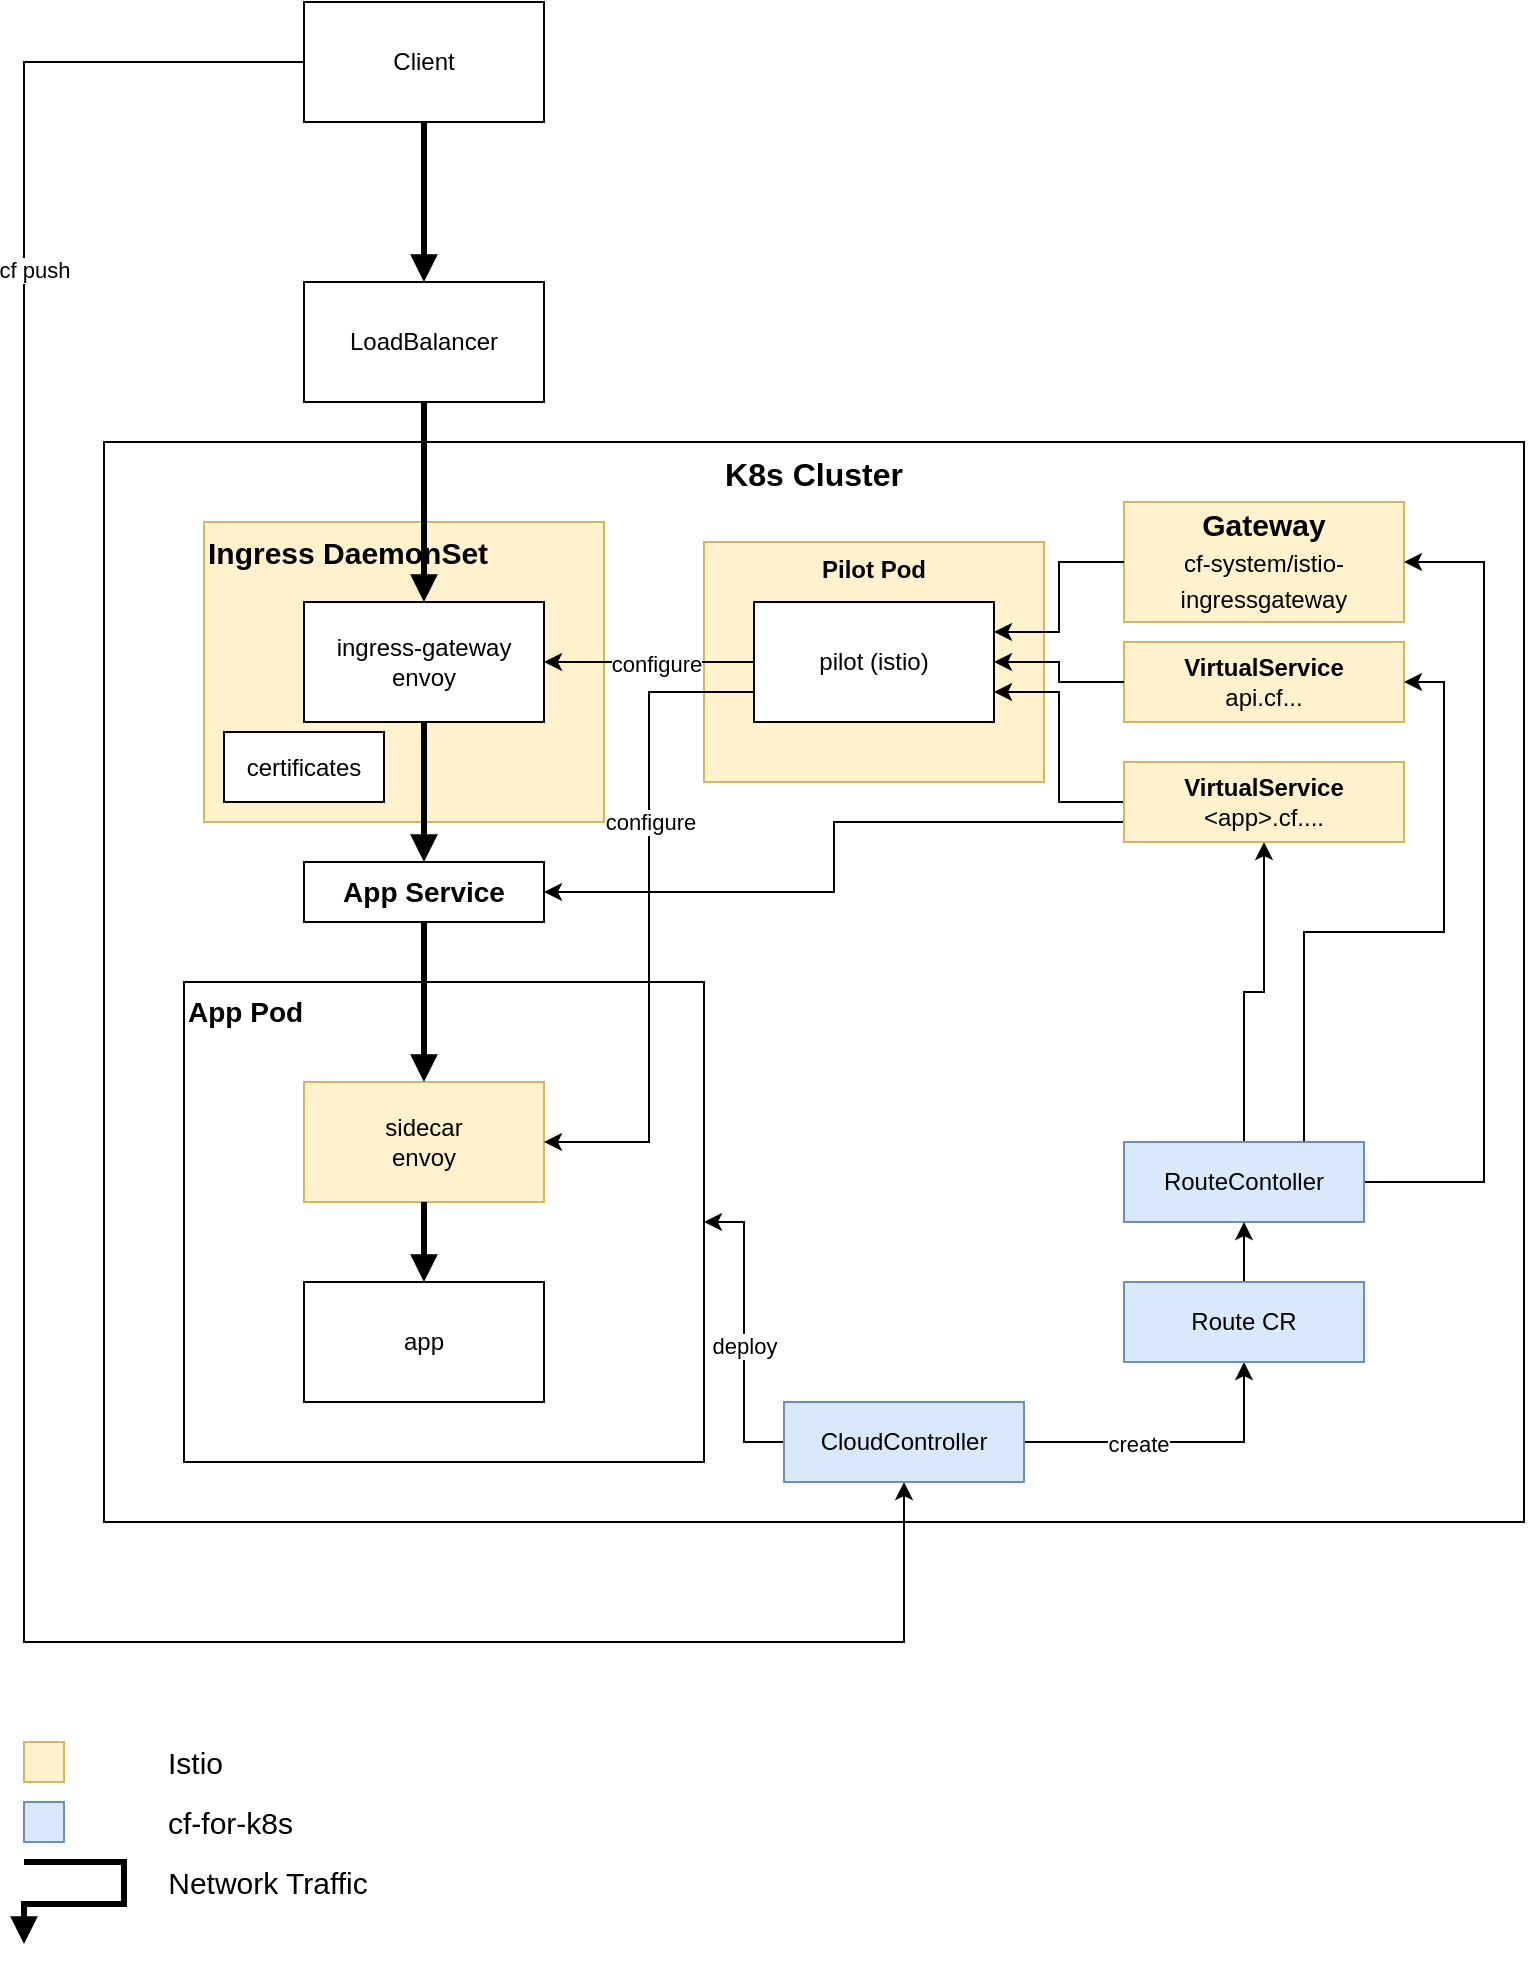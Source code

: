 <mxfile version="13.0.3" type="device"><diagram id="rJOVMeB0dU3zK5fSJqTK" name="Page-1"><mxGraphModel dx="2099" dy="1016" grid="1" gridSize="10" guides="1" tooltips="1" connect="1" arrows="1" fold="1" page="1" pageScale="1" pageWidth="827" pageHeight="1169" math="0" shadow="0"><root><mxCell id="0"/><mxCell id="1" parent="0"/><mxCell id="hrxmefYFYXSUgcAgwlKP-34" value="K8s Cluster" style="rounded=0;whiteSpace=wrap;html=1;fontSize=16;fontStyle=1;verticalAlign=top;" vertex="1" parent="1"><mxGeometry x="50" y="440" width="710" height="540" as="geometry"/></mxCell><mxCell id="hrxmefYFYXSUgcAgwlKP-3" style="edgeStyle=orthogonalEdgeStyle;rounded=0;orthogonalLoop=1;jettySize=auto;html=1;exitX=0.5;exitY=1;exitDx=0;exitDy=0;entryX=0.5;entryY=0;entryDx=0;entryDy=0;endArrow=block;endFill=1;strokeWidth=3;" edge="1" parent="1" source="hrxmefYFYXSUgcAgwlKP-1" target="hrxmefYFYXSUgcAgwlKP-6"><mxGeometry relative="1" as="geometry"/></mxCell><mxCell id="hrxmefYFYXSUgcAgwlKP-46" style="edgeStyle=orthogonalEdgeStyle;rounded=0;orthogonalLoop=1;jettySize=auto;html=1;exitX=1;exitY=0.5;exitDx=0;exitDy=0;entryX=0.5;entryY=1;entryDx=0;entryDy=0;fontSize=11;" edge="1" parent="1" source="hrxmefYFYXSUgcAgwlKP-1" target="hrxmefYFYXSUgcAgwlKP-42"><mxGeometry relative="1" as="geometry"><Array as="points"><mxPoint x="10" y="250"/><mxPoint x="10" y="1040"/><mxPoint x="450" y="1040"/></Array></mxGeometry></mxCell><mxCell id="hrxmefYFYXSUgcAgwlKP-47" value="cf push" style="edgeLabel;html=1;align=center;verticalAlign=middle;resizable=0;points=[];fontSize=11;" vertex="1" connectable="0" parent="hrxmefYFYXSUgcAgwlKP-46"><mxGeometry x="-0.675" y="104" relative="1" as="geometry"><mxPoint as="offset"/></mxGeometry></mxCell><mxCell id="hrxmefYFYXSUgcAgwlKP-1" value="Client" style="rounded=0;whiteSpace=wrap;html=1;" vertex="1" parent="1"><mxGeometry x="150" y="220" width="120" height="60" as="geometry"/></mxCell><mxCell id="hrxmefYFYXSUgcAgwlKP-6" value="LoadBalancer" style="rounded=0;whiteSpace=wrap;html=1;" vertex="1" parent="1"><mxGeometry x="150" y="360" width="120" height="60" as="geometry"/></mxCell><mxCell id="hrxmefYFYXSUgcAgwlKP-21" value="" style="group;align=left;" vertex="1" connectable="0" parent="1"><mxGeometry x="90" y="710" width="260" height="240" as="geometry"/></mxCell><mxCell id="hrxmefYFYXSUgcAgwlKP-17" value="App Pod" style="rounded=0;whiteSpace=wrap;html=1;verticalAlign=top;fontSize=14;fontStyle=1;align=left;" vertex="1" parent="hrxmefYFYXSUgcAgwlKP-21"><mxGeometry width="260" height="240" as="geometry"/></mxCell><mxCell id="hrxmefYFYXSUgcAgwlKP-8" value="sidecar&lt;br&gt;envoy" style="rounded=0;whiteSpace=wrap;html=1;fillColor=#fff2cc;strokeColor=#d6b656;" vertex="1" parent="hrxmefYFYXSUgcAgwlKP-21"><mxGeometry x="60" y="50" width="120" height="60" as="geometry"/></mxCell><mxCell id="hrxmefYFYXSUgcAgwlKP-9" value="app" style="rounded=0;whiteSpace=wrap;html=1;" vertex="1" parent="hrxmefYFYXSUgcAgwlKP-21"><mxGeometry x="60" y="150" width="120" height="60" as="geometry"/></mxCell><mxCell id="hrxmefYFYXSUgcAgwlKP-11" style="edgeStyle=orthogonalEdgeStyle;rounded=0;orthogonalLoop=1;jettySize=auto;html=1;exitX=0.5;exitY=1;exitDx=0;exitDy=0;strokeWidth=3;endFill=1;endArrow=block;" edge="1" parent="hrxmefYFYXSUgcAgwlKP-21" source="hrxmefYFYXSUgcAgwlKP-8" target="hrxmefYFYXSUgcAgwlKP-9"><mxGeometry relative="1" as="geometry"/></mxCell><mxCell id="hrxmefYFYXSUgcAgwlKP-14" value="&lt;div style=&quot;line-height: 18px;&quot;&gt;&lt;font&gt;&lt;span style=&quot;font-size: 15px&quot;&gt;&lt;b&gt;Gateway&lt;br&gt;&lt;/b&gt;&lt;/span&gt;&lt;/font&gt;cf-system/istio-ingressgateway&lt;/div&gt;" style="rounded=0;whiteSpace=wrap;html=1;fillColor=#fff2cc;strokeColor=#d6b656;labelBackgroundColor=none;" vertex="1" parent="1"><mxGeometry x="560" y="470" width="140" height="60" as="geometry"/></mxCell><mxCell id="hrxmefYFYXSUgcAgwlKP-15" value="&lt;b&gt;VirtualService&lt;/b&gt;&lt;br&gt;api.cf..." style="rounded=0;whiteSpace=wrap;html=1;fillColor=#fff2cc;strokeColor=#d6b656;" vertex="1" parent="1"><mxGeometry x="560" y="540" width="140" height="40" as="geometry"/></mxCell><mxCell id="hrxmefYFYXSUgcAgwlKP-25" value="" style="group;fillColor=#fff2cc;strokeColor=#d6b656;" vertex="1" connectable="0" parent="1"><mxGeometry x="350" y="490" width="170" height="120" as="geometry"/></mxCell><mxCell id="hrxmefYFYXSUgcAgwlKP-22" value="&lt;b&gt;Pilot Pod&lt;/b&gt;" style="rounded=0;whiteSpace=wrap;html=1;verticalAlign=top;fillColor=#fff2cc;strokeColor=#d6b656;" vertex="1" parent="hrxmefYFYXSUgcAgwlKP-25"><mxGeometry width="170" height="120" as="geometry"/></mxCell><mxCell id="hrxmefYFYXSUgcAgwlKP-18" value="pilot (istio)" style="rounded=0;whiteSpace=wrap;html=1;" vertex="1" parent="hrxmefYFYXSUgcAgwlKP-25"><mxGeometry x="25" y="30" width="120" height="60" as="geometry"/></mxCell><mxCell id="hrxmefYFYXSUgcAgwlKP-24" style="edgeStyle=orthogonalEdgeStyle;rounded=0;orthogonalLoop=1;jettySize=auto;html=1;exitX=0;exitY=0.5;exitDx=0;exitDy=0;entryX=1;entryY=0.5;entryDx=0;entryDy=0;fontSize=14;" edge="1" parent="1" source="hrxmefYFYXSUgcAgwlKP-15" target="hrxmefYFYXSUgcAgwlKP-18"><mxGeometry relative="1" as="geometry"/></mxCell><mxCell id="hrxmefYFYXSUgcAgwlKP-28" style="edgeStyle=orthogonalEdgeStyle;rounded=0;orthogonalLoop=1;jettySize=auto;html=1;exitX=0;exitY=0.5;exitDx=0;exitDy=0;entryX=1;entryY=0.25;entryDx=0;entryDy=0;fontSize=14;" edge="1" parent="1" source="hrxmefYFYXSUgcAgwlKP-14" target="hrxmefYFYXSUgcAgwlKP-18"><mxGeometry relative="1" as="geometry"/></mxCell><mxCell id="hrxmefYFYXSUgcAgwlKP-38" style="edgeStyle=orthogonalEdgeStyle;rounded=0;orthogonalLoop=1;jettySize=auto;html=1;exitX=0.75;exitY=0;exitDx=0;exitDy=0;entryX=1;entryY=0.5;entryDx=0;entryDy=0;fontSize=11;" edge="1" parent="1" source="hrxmefYFYXSUgcAgwlKP-35" target="hrxmefYFYXSUgcAgwlKP-15"><mxGeometry relative="1" as="geometry"/></mxCell><mxCell id="hrxmefYFYXSUgcAgwlKP-39" style="edgeStyle=orthogonalEdgeStyle;rounded=0;orthogonalLoop=1;jettySize=auto;html=1;exitX=1;exitY=0.5;exitDx=0;exitDy=0;entryX=1;entryY=0.5;entryDx=0;entryDy=0;fontSize=11;" edge="1" parent="1" source="hrxmefYFYXSUgcAgwlKP-35" target="hrxmefYFYXSUgcAgwlKP-14"><mxGeometry relative="1" as="geometry"><Array as="points"><mxPoint x="740" y="810"/><mxPoint x="740" y="500"/></Array></mxGeometry></mxCell><mxCell id="hrxmefYFYXSUgcAgwlKP-56" style="edgeStyle=orthogonalEdgeStyle;rounded=0;orthogonalLoop=1;jettySize=auto;html=1;exitX=0.5;exitY=0;exitDx=0;exitDy=0;fontSize=15;" edge="1" parent="1" source="hrxmefYFYXSUgcAgwlKP-35" target="hrxmefYFYXSUgcAgwlKP-55"><mxGeometry relative="1" as="geometry"/></mxCell><mxCell id="hrxmefYFYXSUgcAgwlKP-35" value="RouteContoller" style="rounded=0;whiteSpace=wrap;html=1;fillColor=#dae8fc;strokeColor=#6c8ebf;" vertex="1" parent="1"><mxGeometry x="560" y="790" width="120" height="40" as="geometry"/></mxCell><mxCell id="hrxmefYFYXSUgcAgwlKP-40" style="edgeStyle=orthogonalEdgeStyle;rounded=0;orthogonalLoop=1;jettySize=auto;html=1;exitX=0;exitY=0.75;exitDx=0;exitDy=0;entryX=1;entryY=0.5;entryDx=0;entryDy=0;fontSize=11;" edge="1" parent="1" source="hrxmefYFYXSUgcAgwlKP-18" target="hrxmefYFYXSUgcAgwlKP-8"><mxGeometry relative="1" as="geometry"/></mxCell><mxCell id="hrxmefYFYXSUgcAgwlKP-41" value="configure" style="edgeLabel;html=1;align=center;verticalAlign=middle;resizable=0;points=[];fontSize=11;" vertex="1" connectable="0" parent="hrxmefYFYXSUgcAgwlKP-40"><mxGeometry x="-0.141" relative="1" as="geometry"><mxPoint y="-24.59" as="offset"/></mxGeometry></mxCell><mxCell id="hrxmefYFYXSUgcAgwlKP-44" style="edgeStyle=orthogonalEdgeStyle;rounded=0;orthogonalLoop=1;jettySize=auto;html=1;exitX=1;exitY=0.5;exitDx=0;exitDy=0;entryX=0.5;entryY=1;entryDx=0;entryDy=0;fontSize=11;" edge="1" parent="1" source="hrxmefYFYXSUgcAgwlKP-42" target="hrxmefYFYXSUgcAgwlKP-43"><mxGeometry relative="1" as="geometry"/></mxCell><mxCell id="hrxmefYFYXSUgcAgwlKP-50" value="create" style="edgeLabel;html=1;align=center;verticalAlign=middle;resizable=0;points=[];fontSize=11;" vertex="1" connectable="0" parent="hrxmefYFYXSUgcAgwlKP-44"><mxGeometry x="-0.242" y="-1" relative="1" as="geometry"><mxPoint as="offset"/></mxGeometry></mxCell><mxCell id="hrxmefYFYXSUgcAgwlKP-48" style="edgeStyle=orthogonalEdgeStyle;rounded=0;orthogonalLoop=1;jettySize=auto;html=1;exitX=0;exitY=0.5;exitDx=0;exitDy=0;fontSize=11;" edge="1" parent="1" source="hrxmefYFYXSUgcAgwlKP-42" target="hrxmefYFYXSUgcAgwlKP-17"><mxGeometry relative="1" as="geometry"/></mxCell><mxCell id="hrxmefYFYXSUgcAgwlKP-49" value="deploy" style="edgeLabel;html=1;align=center;verticalAlign=middle;resizable=0;points=[];fontSize=11;" vertex="1" connectable="0" parent="hrxmefYFYXSUgcAgwlKP-48"><mxGeometry x="-0.094" relative="1" as="geometry"><mxPoint as="offset"/></mxGeometry></mxCell><mxCell id="hrxmefYFYXSUgcAgwlKP-42" value="CloudController" style="rounded=0;whiteSpace=wrap;html=1;fillColor=#dae8fc;strokeColor=#6c8ebf;" vertex="1" parent="1"><mxGeometry x="390" y="920" width="120" height="40" as="geometry"/></mxCell><mxCell id="hrxmefYFYXSUgcAgwlKP-45" style="edgeStyle=orthogonalEdgeStyle;rounded=0;orthogonalLoop=1;jettySize=auto;html=1;exitX=0.5;exitY=0;exitDx=0;exitDy=0;entryX=0.5;entryY=1;entryDx=0;entryDy=0;fontSize=11;" edge="1" parent="1" source="hrxmefYFYXSUgcAgwlKP-43" target="hrxmefYFYXSUgcAgwlKP-35"><mxGeometry relative="1" as="geometry"/></mxCell><mxCell id="hrxmefYFYXSUgcAgwlKP-43" value="Route CR" style="rounded=0;whiteSpace=wrap;html=1;fillColor=#dae8fc;strokeColor=#6c8ebf;" vertex="1" parent="1"><mxGeometry x="560" y="860" width="120" height="40" as="geometry"/></mxCell><mxCell id="hrxmefYFYXSUgcAgwlKP-54" value="" style="group;fillColor=#fff2cc;strokeColor=#d6b656;" vertex="1" connectable="0" parent="1"><mxGeometry x="100" y="480" width="200" height="150" as="geometry"/></mxCell><mxCell id="hrxmefYFYXSUgcAgwlKP-52" value="Ingress DaemonSet" style="rounded=0;whiteSpace=wrap;html=1;fontSize=15;verticalAlign=top;fontStyle=1;fillColor=#fff2cc;strokeColor=#d6b656;align=left;" vertex="1" parent="hrxmefYFYXSUgcAgwlKP-54"><mxGeometry width="200" height="150" as="geometry"/></mxCell><mxCell id="hrxmefYFYXSUgcAgwlKP-2" value="ingress-gateway&lt;br&gt;envoy" style="rounded=0;whiteSpace=wrap;html=1;" vertex="1" parent="hrxmefYFYXSUgcAgwlKP-54"><mxGeometry x="50" y="40" width="120" height="60" as="geometry"/></mxCell><mxCell id="hrxmefYFYXSUgcAgwlKP-51" value="certificates" style="rounded=0;whiteSpace=wrap;html=1;" vertex="1" parent="hrxmefYFYXSUgcAgwlKP-54"><mxGeometry x="10" y="105" width="80" height="35" as="geometry"/></mxCell><mxCell id="hrxmefYFYXSUgcAgwlKP-19" style="edgeStyle=orthogonalEdgeStyle;rounded=0;orthogonalLoop=1;jettySize=auto;html=1;exitX=0;exitY=0.5;exitDx=0;exitDy=0;" edge="1" parent="1" source="hrxmefYFYXSUgcAgwlKP-18" target="hrxmefYFYXSUgcAgwlKP-2"><mxGeometry relative="1" as="geometry"/></mxCell><mxCell id="hrxmefYFYXSUgcAgwlKP-20" value="configure" style="edgeLabel;html=1;align=center;verticalAlign=middle;resizable=0;points=[];" vertex="1" connectable="0" parent="hrxmefYFYXSUgcAgwlKP-19"><mxGeometry x="-0.061" y="1" relative="1" as="geometry"><mxPoint as="offset"/></mxGeometry></mxCell><mxCell id="hrxmefYFYXSUgcAgwlKP-10" style="edgeStyle=orthogonalEdgeStyle;rounded=0;orthogonalLoop=1;jettySize=auto;html=1;exitX=0.5;exitY=1;exitDx=0;exitDy=0;entryX=0.5;entryY=0;entryDx=0;entryDy=0;strokeWidth=3;endFill=1;endArrow=block;" edge="1" parent="1" source="hrxmefYFYXSUgcAgwlKP-2" target="hrxmefYFYXSUgcAgwlKP-65"><mxGeometry relative="1" as="geometry"/></mxCell><mxCell id="hrxmefYFYXSUgcAgwlKP-7" style="edgeStyle=orthogonalEdgeStyle;rounded=0;orthogonalLoop=1;jettySize=auto;html=1;exitX=0.5;exitY=1;exitDx=0;exitDy=0;strokeWidth=3;endFill=1;endArrow=block;" edge="1" parent="1" source="hrxmefYFYXSUgcAgwlKP-6" target="hrxmefYFYXSUgcAgwlKP-2"><mxGeometry relative="1" as="geometry"/></mxCell><mxCell id="hrxmefYFYXSUgcAgwlKP-58" style="edgeStyle=orthogonalEdgeStyle;rounded=0;orthogonalLoop=1;jettySize=auto;html=1;exitX=0;exitY=0.5;exitDx=0;exitDy=0;entryX=1;entryY=0.75;entryDx=0;entryDy=0;fontSize=15;" edge="1" parent="1" source="hrxmefYFYXSUgcAgwlKP-55" target="hrxmefYFYXSUgcAgwlKP-18"><mxGeometry relative="1" as="geometry"/></mxCell><mxCell id="hrxmefYFYXSUgcAgwlKP-67" style="edgeStyle=orthogonalEdgeStyle;rounded=0;orthogonalLoop=1;jettySize=auto;html=1;exitX=0;exitY=0.75;exitDx=0;exitDy=0;entryX=1;entryY=0.5;entryDx=0;entryDy=0;fontSize=15;" edge="1" parent="1" source="hrxmefYFYXSUgcAgwlKP-55" target="hrxmefYFYXSUgcAgwlKP-65"><mxGeometry relative="1" as="geometry"/></mxCell><mxCell id="hrxmefYFYXSUgcAgwlKP-55" value="&lt;b&gt;VirtualService&lt;/b&gt;&lt;br&gt;&amp;lt;app&amp;gt;.cf...." style="rounded=0;whiteSpace=wrap;html=1;fillColor=#fff2cc;strokeColor=#d6b656;" vertex="1" parent="1"><mxGeometry x="560" y="600" width="140" height="40" as="geometry"/></mxCell><mxCell id="hrxmefYFYXSUgcAgwlKP-66" style="edgeStyle=orthogonalEdgeStyle;rounded=0;orthogonalLoop=1;jettySize=auto;html=1;exitX=0.5;exitY=1;exitDx=0;exitDy=0;fontSize=11;strokeWidth=3;endFill=1;endArrow=block;" edge="1" parent="1" source="hrxmefYFYXSUgcAgwlKP-65" target="hrxmefYFYXSUgcAgwlKP-8"><mxGeometry relative="1" as="geometry"/></mxCell><mxCell id="hrxmefYFYXSUgcAgwlKP-65" value="App Service" style="rounded=0;whiteSpace=wrap;html=1;fontSize=14;fontStyle=1" vertex="1" parent="1"><mxGeometry x="150" y="650" width="120" height="30" as="geometry"/></mxCell><mxCell id="hrxmefYFYXSUgcAgwlKP-70" value="" style="group" vertex="1" connectable="0" parent="1"><mxGeometry x="10" y="1090" width="70" height="20" as="geometry"/></mxCell><mxCell id="hrxmefYFYXSUgcAgwlKP-68" value="" style="rounded=0;whiteSpace=wrap;html=1;fillColor=#fff2cc;strokeColor=#d6b656;" vertex="1" parent="hrxmefYFYXSUgcAgwlKP-70"><mxGeometry width="20" height="20" as="geometry"/></mxCell><mxCell id="hrxmefYFYXSUgcAgwlKP-71" value="" style="group" vertex="1" connectable="0" parent="1"><mxGeometry x="10" y="1120" width="110" height="20" as="geometry"/></mxCell><mxCell id="hrxmefYFYXSUgcAgwlKP-72" value="" style="rounded=0;whiteSpace=wrap;html=1;fillColor=#dae8fc;strokeColor=#6c8ebf;" vertex="1" parent="hrxmefYFYXSUgcAgwlKP-71"><mxGeometry width="20" height="20" as="geometry"/></mxCell><mxCell id="hrxmefYFYXSUgcAgwlKP-73" value="cf-for-k8s" style="text;html=1;strokeColor=none;fillColor=none;align=left;verticalAlign=middle;whiteSpace=wrap;rounded=0;labelBackgroundColor=none;fontSize=15;" vertex="1" parent="1"><mxGeometry x="80" y="1120" width="80" height="20" as="geometry"/></mxCell><mxCell id="hrxmefYFYXSUgcAgwlKP-69" value="Istio" style="text;html=1;strokeColor=none;fillColor=none;align=left;verticalAlign=middle;whiteSpace=wrap;rounded=0;labelBackgroundColor=none;fontSize=15;" vertex="1" parent="1"><mxGeometry x="80" y="1090" width="40" height="20" as="geometry"/></mxCell><mxCell id="hrxmefYFYXSUgcAgwlKP-80" value="" style="group" vertex="1" connectable="0" parent="1"><mxGeometry x="10" y="1150" width="180" height="21" as="geometry"/></mxCell><mxCell id="hrxmefYFYXSUgcAgwlKP-77" style="edgeStyle=orthogonalEdgeStyle;rounded=0;orthogonalLoop=1;jettySize=auto;html=1;exitX=0.5;exitY=1;exitDx=0;exitDy=0;endArrow=block;endFill=1;strokeWidth=3;" edge="1" parent="hrxmefYFYXSUgcAgwlKP-80"><mxGeometry relative="1" as="geometry"><mxPoint as="sourcePoint"/><mxPoint y="41" as="targetPoint"/><Array as="points"><mxPoint x="50"/><mxPoint x="50" y="21"/><mxPoint y="21"/></Array></mxGeometry></mxCell><mxCell id="hrxmefYFYXSUgcAgwlKP-78" value="Network Traffic" style="text;html=1;strokeColor=none;fillColor=none;align=center;verticalAlign=middle;whiteSpace=wrap;rounded=0;labelBackgroundColor=none;fontSize=15;" vertex="1" parent="hrxmefYFYXSUgcAgwlKP-80"><mxGeometry x="67" width="110" height="20" as="geometry"/></mxCell></root></mxGraphModel></diagram></mxfile>